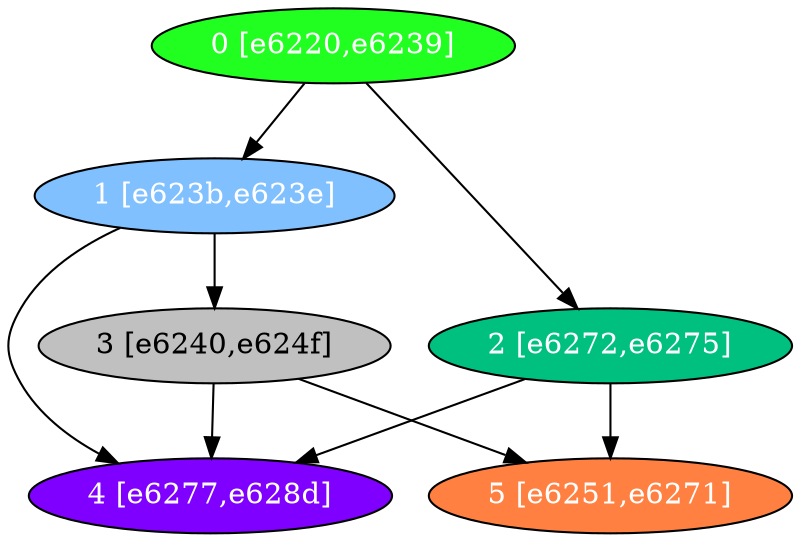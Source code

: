 diGraph libnss3{
	libnss3_0  [style=filled fillcolor="#20FF20" fontcolor="#ffffff" shape=oval label="0 [e6220,e6239]"]
	libnss3_1  [style=filled fillcolor="#80C0FF" fontcolor="#ffffff" shape=oval label="1 [e623b,e623e]"]
	libnss3_2  [style=filled fillcolor="#00C080" fontcolor="#ffffff" shape=oval label="2 [e6272,e6275]"]
	libnss3_3  [style=filled fillcolor="#C0C0C0" fontcolor="#000000" shape=oval label="3 [e6240,e624f]"]
	libnss3_4  [style=filled fillcolor="#8000FF" fontcolor="#ffffff" shape=oval label="4 [e6277,e628d]"]
	libnss3_5  [style=filled fillcolor="#FF8040" fontcolor="#ffffff" shape=oval label="5 [e6251,e6271]"]

	libnss3_0 -> libnss3_1
	libnss3_0 -> libnss3_2
	libnss3_1 -> libnss3_3
	libnss3_1 -> libnss3_4
	libnss3_2 -> libnss3_4
	libnss3_2 -> libnss3_5
	libnss3_3 -> libnss3_4
	libnss3_3 -> libnss3_5
}